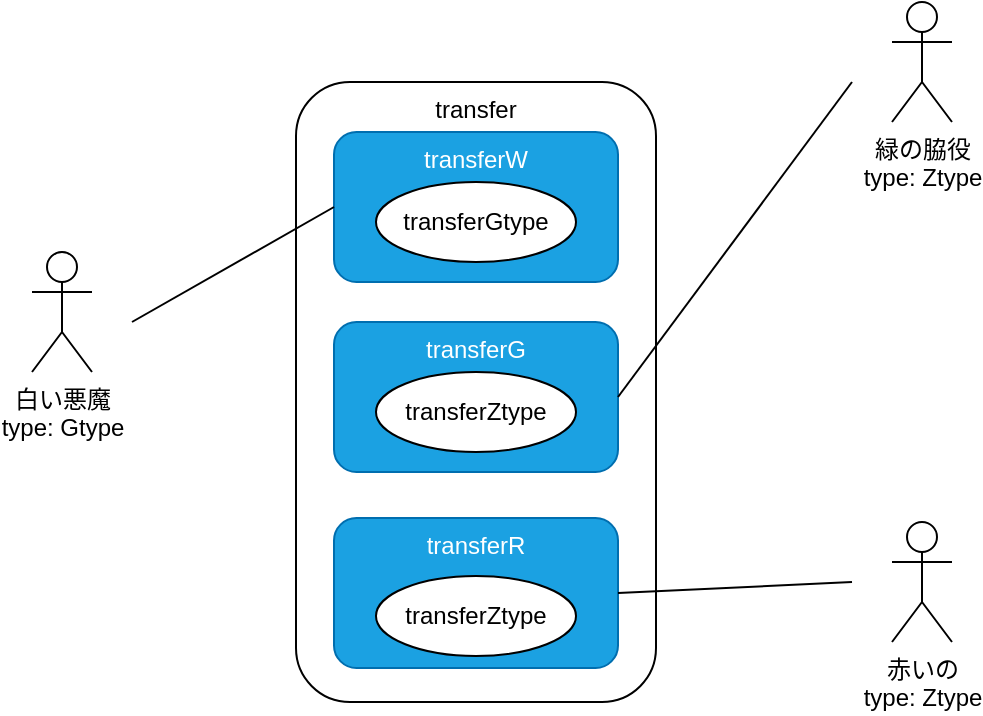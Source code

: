 <mxfile>
    <diagram id="49Mg_zPkEfMoZrLlu6bA" name="Page-1">
        <mxGraphModel dx="487" dy="1860" grid="1" gridSize="10" guides="1" tooltips="1" connect="1" arrows="1" fold="1" page="1" pageScale="1" pageWidth="583" pageHeight="413" math="0" shadow="0">
            <root>
                <mxCell id="0"/>
                <mxCell id="1" parent="0"/>
                <mxCell id="12" value="transfer" style="rounded=1;whiteSpace=wrap;html=1;verticalAlign=top;" parent="1" vertex="1">
                    <mxGeometry x="202" y="70" width="180" height="310" as="geometry"/>
                </mxCell>
                <mxCell id="13" value="transferW" style="rounded=1;whiteSpace=wrap;html=1;verticalAlign=top;fillColor=#1ba1e2;strokeColor=#006EAF;fontColor=#ffffff;" vertex="1" parent="1">
                    <mxGeometry x="221" y="95" width="142" height="75" as="geometry"/>
                </mxCell>
                <mxCell id="16" value="transferG" style="rounded=1;whiteSpace=wrap;html=1;verticalAlign=top;fillColor=#1ba1e2;strokeColor=#006EAF;fontColor=#ffffff;" vertex="1" parent="1">
                    <mxGeometry x="221" y="190" width="142" height="75" as="geometry"/>
                </mxCell>
                <mxCell id="17" value="transferR" style="rounded=1;whiteSpace=wrap;html=1;verticalAlign=top;fillColor=#1ba1e2;strokeColor=#006EAF;fontColor=#ffffff;" vertex="1" parent="1">
                    <mxGeometry x="221" y="288" width="142" height="75" as="geometry"/>
                </mxCell>
                <mxCell id="3" value="白い悪魔&lt;br&gt;type: Gtype" style="shape=umlActor;verticalLabelPosition=bottom;verticalAlign=top;html=1;outlineConnect=0;" parent="1" vertex="1">
                    <mxGeometry x="70" y="155" width="30" height="60" as="geometry"/>
                </mxCell>
                <mxCell id="4" value="緑の脇役&lt;br&gt;type: Ztype" style="shape=umlActor;verticalLabelPosition=bottom;verticalAlign=top;html=1;outlineConnect=0;" parent="1" vertex="1">
                    <mxGeometry x="500" y="30" width="30" height="60" as="geometry"/>
                </mxCell>
                <mxCell id="5" value="赤いの&lt;br&gt;type: Ztype&lt;br&gt;" style="shape=umlActor;verticalLabelPosition=bottom;verticalAlign=top;html=1;outlineConnect=0;" parent="1" vertex="1">
                    <mxGeometry x="500" y="290" width="30" height="60" as="geometry"/>
                </mxCell>
                <mxCell id="6" value="transferGtype" style="ellipse;whiteSpace=wrap;html=1;verticalAlign=middle;" parent="1" vertex="1">
                    <mxGeometry x="242" y="120" width="100" height="40" as="geometry"/>
                </mxCell>
                <mxCell id="8" value="transferZtype" style="ellipse;whiteSpace=wrap;html=1;verticalAlign=middle;" parent="1" vertex="1">
                    <mxGeometry x="242" y="215" width="100" height="40" as="geometry"/>
                </mxCell>
                <mxCell id="9" value="" style="endArrow=none;html=1;entryX=0;entryY=0.5;entryDx=0;entryDy=0;" parent="1" target="13" edge="1">
                    <mxGeometry width="50" height="50" relative="1" as="geometry">
                        <mxPoint x="120" y="190" as="sourcePoint"/>
                        <mxPoint x="340" y="190" as="targetPoint"/>
                    </mxGeometry>
                </mxCell>
                <mxCell id="10" value="" style="endArrow=none;html=1;entryX=1;entryY=0.5;entryDx=0;entryDy=0;" parent="1" target="16" edge="1">
                    <mxGeometry width="50" height="50" relative="1" as="geometry">
                        <mxPoint x="480" y="70" as="sourcePoint"/>
                        <mxPoint x="342" y="200" as="targetPoint"/>
                    </mxGeometry>
                </mxCell>
                <mxCell id="11" value="" style="endArrow=none;html=1;entryX=1;entryY=0.5;entryDx=0;entryDy=0;" parent="1" target="17" edge="1">
                    <mxGeometry width="50" height="50" relative="1" as="geometry">
                        <mxPoint x="480" y="320" as="sourcePoint"/>
                        <mxPoint x="340" y="290" as="targetPoint"/>
                    </mxGeometry>
                </mxCell>
                <mxCell id="15" value="transferZtype" style="ellipse;whiteSpace=wrap;html=1;verticalAlign=middle;" vertex="1" parent="1">
                    <mxGeometry x="242" y="317" width="100" height="40" as="geometry"/>
                </mxCell>
            </root>
        </mxGraphModel>
    </diagram>
</mxfile>